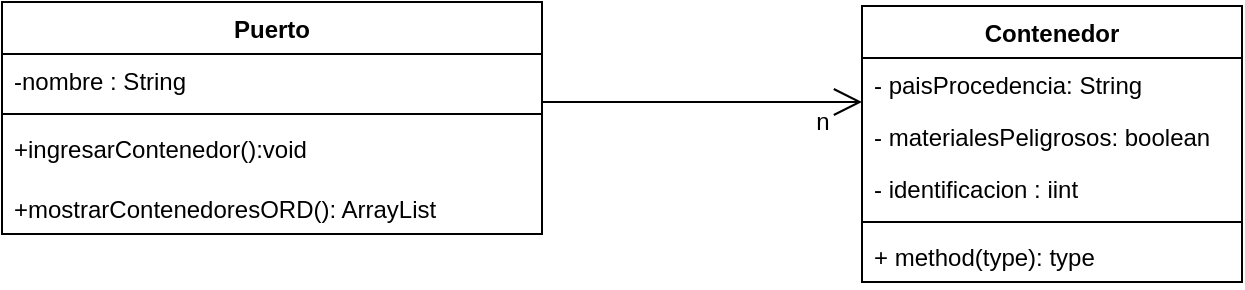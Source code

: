 <mxfile version="20.2.8" type="device"><diagram id="uIDP_RTbaP6MO7mL5Yhp" name="Página-1"><mxGraphModel dx="716" dy="377" grid="1" gridSize="10" guides="1" tooltips="1" connect="1" arrows="1" fold="1" page="1" pageScale="1" pageWidth="827" pageHeight="1169" math="0" shadow="0"><root><mxCell id="0"/><mxCell id="1" parent="0"/><mxCell id="lE4bJGyFArOhkf_UVOcH-1" value="Puerto" style="swimlane;fontStyle=1;align=center;verticalAlign=top;childLayout=stackLayout;horizontal=1;startSize=26;horizontalStack=0;resizeParent=1;resizeParentMax=0;resizeLast=0;collapsible=1;marginBottom=0;" vertex="1" parent="1"><mxGeometry x="120" y="80" width="270" height="116" as="geometry"/></mxCell><mxCell id="lE4bJGyFArOhkf_UVOcH-2" value="-nombre : String" style="text;strokeColor=none;fillColor=none;align=left;verticalAlign=top;spacingLeft=4;spacingRight=4;overflow=hidden;rotatable=0;points=[[0,0.5],[1,0.5]];portConstraint=eastwest;" vertex="1" parent="lE4bJGyFArOhkf_UVOcH-1"><mxGeometry y="26" width="270" height="26" as="geometry"/></mxCell><mxCell id="lE4bJGyFArOhkf_UVOcH-3" value="" style="line;strokeWidth=1;fillColor=none;align=left;verticalAlign=middle;spacingTop=-1;spacingLeft=3;spacingRight=3;rotatable=0;labelPosition=right;points=[];portConstraint=eastwest;strokeColor=inherit;" vertex="1" parent="lE4bJGyFArOhkf_UVOcH-1"><mxGeometry y="52" width="270" height="8" as="geometry"/></mxCell><mxCell id="lE4bJGyFArOhkf_UVOcH-4" value="+ingresarContenedor():void" style="text;strokeColor=none;fillColor=none;align=left;verticalAlign=top;spacingLeft=4;spacingRight=4;overflow=hidden;rotatable=0;points=[[0,0.5],[1,0.5]];portConstraint=eastwest;" vertex="1" parent="lE4bJGyFArOhkf_UVOcH-1"><mxGeometry y="60" width="270" height="30" as="geometry"/></mxCell><mxCell id="lE4bJGyFArOhkf_UVOcH-11" value="+mostrarContenedoresORD(): ArrayList" style="text;strokeColor=none;fillColor=none;align=left;verticalAlign=top;spacingLeft=4;spacingRight=4;overflow=hidden;rotatable=0;points=[[0,0.5],[1,0.5]];portConstraint=eastwest;" vertex="1" parent="lE4bJGyFArOhkf_UVOcH-1"><mxGeometry y="90" width="270" height="26" as="geometry"/></mxCell><mxCell id="lE4bJGyFArOhkf_UVOcH-5" value="Contenedor&#10;" style="swimlane;fontStyle=1;align=center;verticalAlign=top;childLayout=stackLayout;horizontal=1;startSize=26;horizontalStack=0;resizeParent=1;resizeParentMax=0;resizeLast=0;collapsible=1;marginBottom=0;" vertex="1" parent="1"><mxGeometry x="550" y="82" width="190" height="138" as="geometry"/></mxCell><mxCell id="lE4bJGyFArOhkf_UVOcH-9" value="- paisProcedencia: String" style="text;strokeColor=none;fillColor=none;align=left;verticalAlign=top;spacingLeft=4;spacingRight=4;overflow=hidden;rotatable=0;points=[[0,0.5],[1,0.5]];portConstraint=eastwest;" vertex="1" parent="lE4bJGyFArOhkf_UVOcH-5"><mxGeometry y="26" width="190" height="26" as="geometry"/></mxCell><mxCell id="lE4bJGyFArOhkf_UVOcH-10" value="- materialesPeligrosos: boolean" style="text;strokeColor=none;fillColor=none;align=left;verticalAlign=top;spacingLeft=4;spacingRight=4;overflow=hidden;rotatable=0;points=[[0,0.5],[1,0.5]];portConstraint=eastwest;" vertex="1" parent="lE4bJGyFArOhkf_UVOcH-5"><mxGeometry y="52" width="190" height="26" as="geometry"/></mxCell><mxCell id="lE4bJGyFArOhkf_UVOcH-6" value="- identificacion : iint" style="text;strokeColor=none;fillColor=none;align=left;verticalAlign=top;spacingLeft=4;spacingRight=4;overflow=hidden;rotatable=0;points=[[0,0.5],[1,0.5]];portConstraint=eastwest;" vertex="1" parent="lE4bJGyFArOhkf_UVOcH-5"><mxGeometry y="78" width="190" height="26" as="geometry"/></mxCell><mxCell id="lE4bJGyFArOhkf_UVOcH-7" value="" style="line;strokeWidth=1;fillColor=none;align=left;verticalAlign=middle;spacingTop=-1;spacingLeft=3;spacingRight=3;rotatable=0;labelPosition=right;points=[];portConstraint=eastwest;strokeColor=inherit;" vertex="1" parent="lE4bJGyFArOhkf_UVOcH-5"><mxGeometry y="104" width="190" height="8" as="geometry"/></mxCell><mxCell id="lE4bJGyFArOhkf_UVOcH-8" value="+ method(type): type" style="text;strokeColor=none;fillColor=none;align=left;verticalAlign=top;spacingLeft=4;spacingRight=4;overflow=hidden;rotatable=0;points=[[0,0.5],[1,0.5]];portConstraint=eastwest;" vertex="1" parent="lE4bJGyFArOhkf_UVOcH-5"><mxGeometry y="112" width="190" height="26" as="geometry"/></mxCell><mxCell id="lE4bJGyFArOhkf_UVOcH-13" value="" style="endArrow=open;endFill=1;endSize=12;html=1;rounded=0;" edge="1" parent="1"><mxGeometry width="160" relative="1" as="geometry"><mxPoint x="390" y="130" as="sourcePoint"/><mxPoint x="550" y="130" as="targetPoint"/></mxGeometry></mxCell><mxCell id="lE4bJGyFArOhkf_UVOcH-14" value="n" style="text;html=1;align=center;verticalAlign=middle;resizable=0;points=[];autosize=1;strokeColor=none;fillColor=none;" vertex="1" parent="1"><mxGeometry x="515" y="125" width="30" height="30" as="geometry"/></mxCell></root></mxGraphModel></diagram></mxfile>